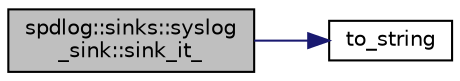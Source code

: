digraph "spdlog::sinks::syslog_sink::sink_it_"
{
  edge [fontname="Helvetica",fontsize="10",labelfontname="Helvetica",labelfontsize="10"];
  node [fontname="Helvetica",fontsize="10",shape=record];
  rankdir="LR";
  Node1 [label="spdlog::sinks::syslog\l_sink::sink_it_",height=0.2,width=0.4,color="black", fillcolor="grey75", style="filled" fontcolor="black"];
  Node1 -> Node2 [color="midnightblue",fontsize="10",style="solid",fontname="Helvetica"];
  Node2 [label="to_string",height=0.2,width=0.4,color="black", fillcolor="white", style="filled",URL="$format_8h.html#afe05b087244838ced775fa3f28134c34"];
}
